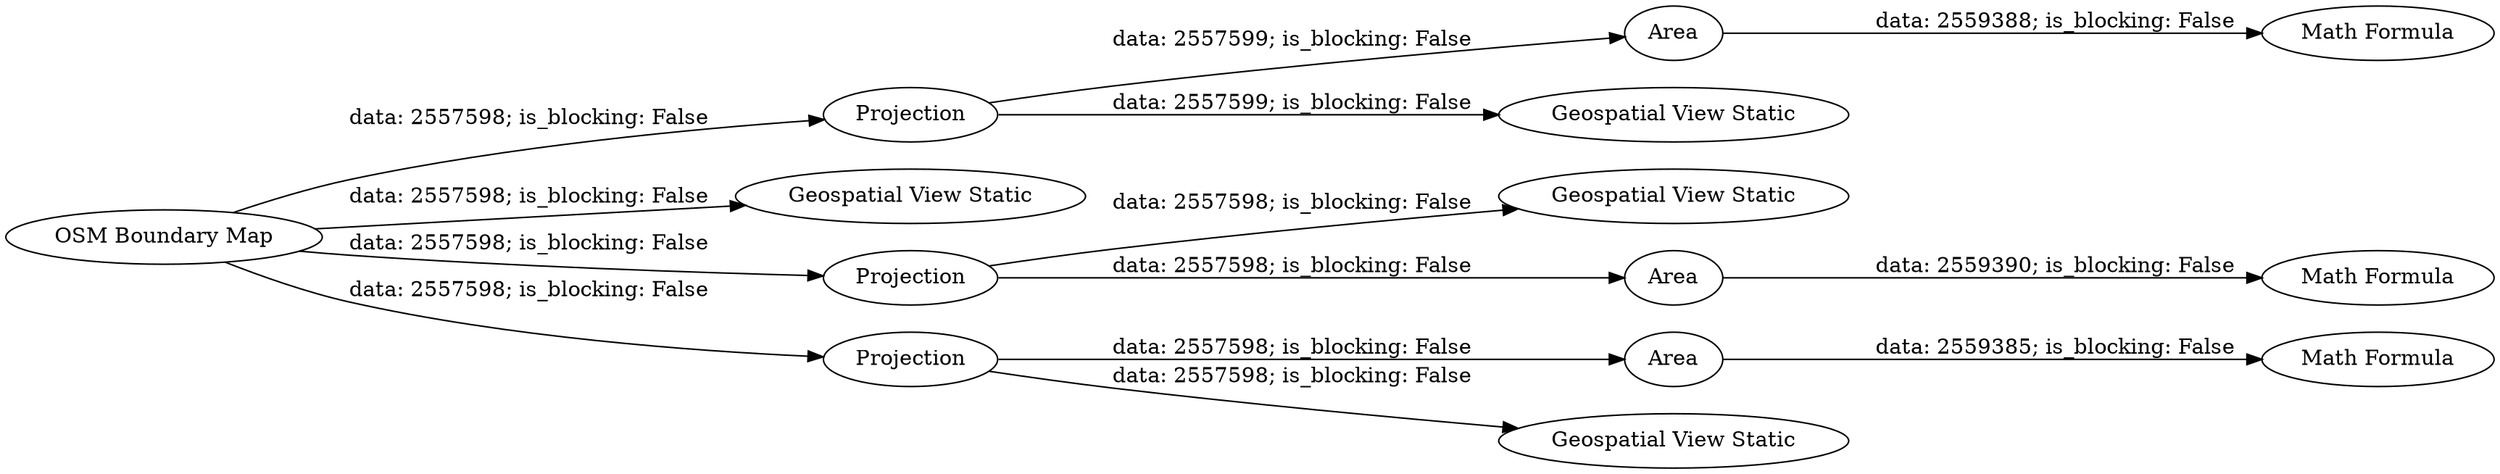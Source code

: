 digraph {
	"-8208023817565471392_36" [label="Geospatial View Static"]
	"-8208023817565471392_38" [label="Math Formula"]
	"-8208023817565471392_37" [label=Area]
	"-8208023817565471392_17" [label=Projection]
	"-8208023817565471392_15" [label="Geospatial View Static"]
	"-8208023817565471392_40" [label="Math Formula"]
	"-8208023817565471392_43" [label=Area]
	"-8208023817565471392_42" [label="Geospatial View Static"]
	"-8208023817565471392_39" [label=Area]
	"-8208023817565471392_41" [label="Math Formula"]
	"-8208023817565471392_16" [label="Geospatial View Static"]
	"-8208023817565471392_35" [label=Projection]
	"-8208023817565471392_34" [label="OSM Boundary Map"]
	"-8208023817565471392_44" [label=Projection]
	"-8208023817565471392_34" -> "-8208023817565471392_15" [label="data: 2557598; is_blocking: False"]
	"-8208023817565471392_35" -> "-8208023817565471392_37" [label="data: 2557598; is_blocking: False"]
	"-8208023817565471392_43" -> "-8208023817565471392_41" [label="data: 2559385; is_blocking: False"]
	"-8208023817565471392_37" -> "-8208023817565471392_38" [label="data: 2559390; is_blocking: False"]
	"-8208023817565471392_34" -> "-8208023817565471392_17" [label="data: 2557598; is_blocking: False"]
	"-8208023817565471392_34" -> "-8208023817565471392_35" [label="data: 2557598; is_blocking: False"]
	"-8208023817565471392_17" -> "-8208023817565471392_39" [label="data: 2557599; is_blocking: False"]
	"-8208023817565471392_34" -> "-8208023817565471392_44" [label="data: 2557598; is_blocking: False"]
	"-8208023817565471392_44" -> "-8208023817565471392_42" [label="data: 2557598; is_blocking: False"]
	"-8208023817565471392_17" -> "-8208023817565471392_16" [label="data: 2557599; is_blocking: False"]
	"-8208023817565471392_44" -> "-8208023817565471392_43" [label="data: 2557598; is_blocking: False"]
	"-8208023817565471392_39" -> "-8208023817565471392_40" [label="data: 2559388; is_blocking: False"]
	"-8208023817565471392_35" -> "-8208023817565471392_36" [label="data: 2557598; is_blocking: False"]
	rankdir=LR
}
